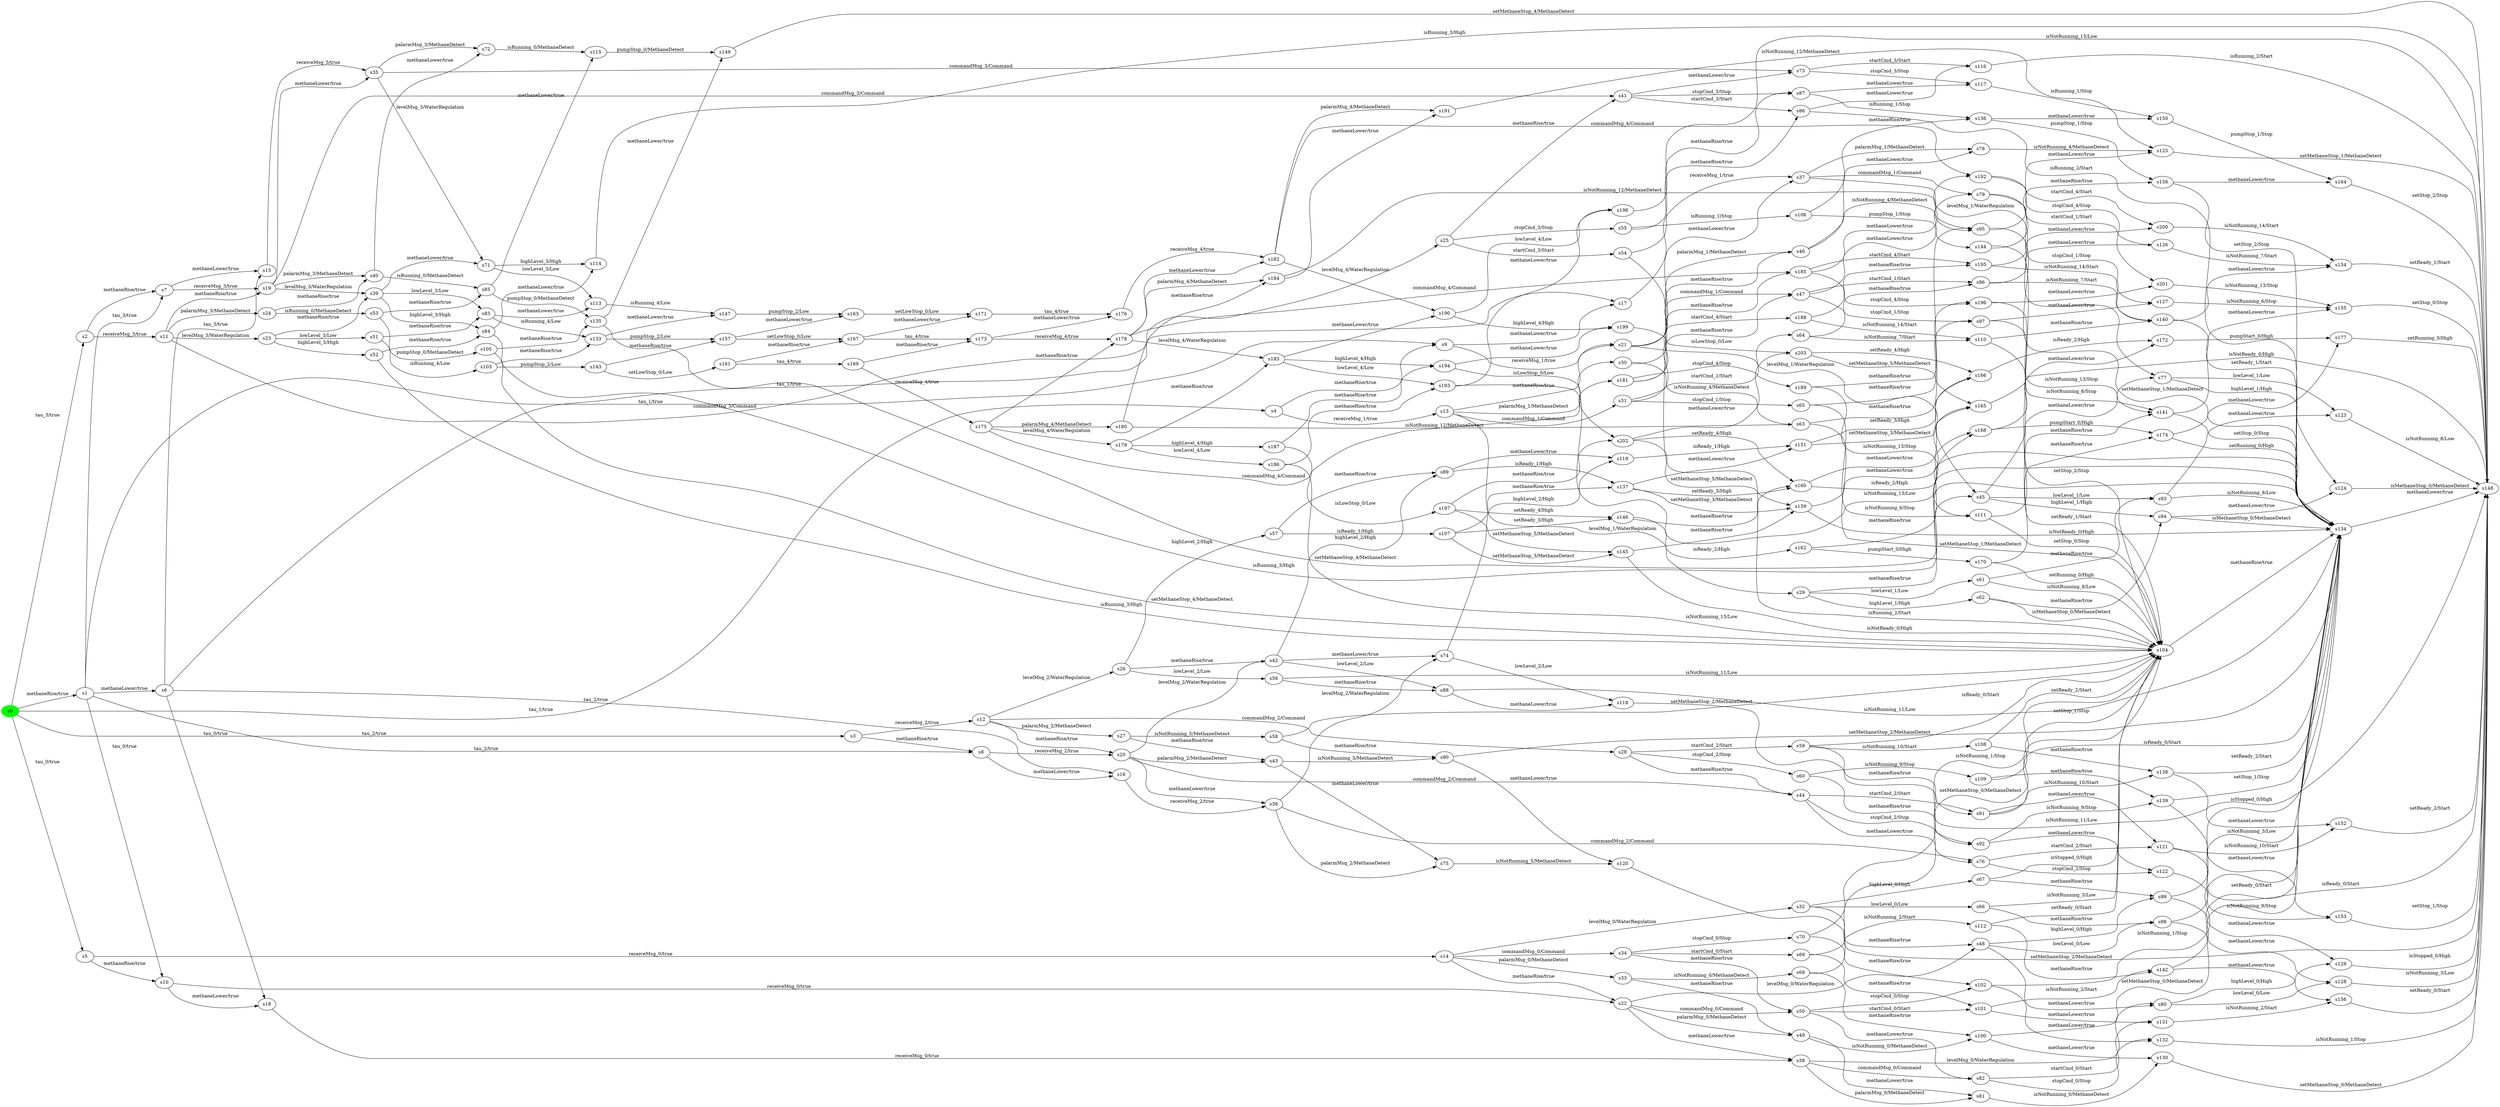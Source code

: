 digraph G {
rankdir=LR;
state0[ label = "s0", style=filled, color=green ];
state1 [ label = "s31" ];
state1 -> state2 [ label=" startCmd_1/Start " ];
state1 -> state3 [ label=" methaneRise/true " ];
state1 -> state4 [ label=" stopCmd_1/Stop " ];
state5 [ label = "s30" ];
state5 -> state6 [ label=" isNotRunning_4/MethaneDetect " ];
state5 -> state7 [ label=" methaneRise/true " ];
state8 [ label = "s33" ];
state8 -> state9 [ label=" methaneRise/true " ];
state8 -> state10 [ label=" isNotRunning_0/MethaneDetect " ];
state11 [ label = "s32" ];
state11 -> state12 [ label=" highLevel_0/High " ];
state11 -> state13 [ label=" lowLevel_0/Low " ];
state11 -> state14 [ label=" methaneRise/true " ];
state15 [ label = "s35" ];
state15 -> state16 [ label=" palarmMsg_3/MethaneDetect " ];
state15 -> state17 [ label=" levelMsg_3/WaterRegulation " ];
state15 -> state18 [ label=" commandMsg_3/Command " ];
state19 [ label = "s34" ];
state19 -> state20 [ label=" startCmd_0/Start " ];
state19 -> state21 [ label=" stopCmd_0/Stop " ];
state19 -> state22 [ label=" methaneRise/true " ];
state23 [ label = "s37" ];
state23 -> state24 [ label=" palarmMsg_1/MethaneDetect " ];
state23 -> state25 [ label=" levelMsg_1/WaterRegulation " ];
state23 -> state26 [ label=" commandMsg_1/Command " ];
state27 [ label = "s36" ];
state27 -> state28 [ label=" levelMsg_2/WaterRegulation " ];
state27 -> state29 [ label=" commandMsg_2/Command " ];
state27 -> state30 [ label=" palarmMsg_2/MethaneDetect " ];
state31 [ label = "s39" ];
state31 -> state32 [ label=" highLevel_3/High " ];
state31 -> state33 [ label=" lowLevel_3/Low " ];
state31 -> state17 [ label=" methaneLower/true " ];
state34 [ label = "s38" ];
state34 -> state35 [ label=" levelMsg_0/WaterRegulation " ];
state34 -> state36 [ label=" commandMsg_0/Command " ];
state34 -> state37 [ label=" palarmMsg_0/MethaneDetect " ];
state0 -> state38 [ label=" tau_0/true " ];
state0 -> state39 [ label=" methaneRise/true " ];
state0 -> state40 [ label=" tau_2/true " ];
state0 -> state41 [ label=" tau_1/true " ];
state0 -> state42 [ label=" tau_3/true " ];
state39 [ label = "s1" ];
state39 -> state43 [ label=" tau_1/true " ];
state39 -> state44 [ label=" tau_2/true " ];
state39 -> state45 [ label=" tau_3/true " ];
state39 -> state46 [ label=" methaneLower/true " ];
state39 -> state47 [ label=" tau_0/true " ];
state42 [ label = "s2" ];
state42 -> state48 [ label=" receiveMsg_3/true " ];
state42 -> state45 [ label=" methaneRise/true " ];
state40 [ label = "s3" ];
state40 -> state44 [ label=" methaneRise/true " ];
state40 -> state49 [ label=" receiveMsg_2/true " ];
state41 [ label = "s4" ];
state41 -> state50 [ label=" receiveMsg_1/true " ];
state41 -> state43 [ label=" methaneRise/true " ];
state38 [ label = "s5" ];
state38 -> state47 [ label=" methaneRise/true " ];
state38 -> state51 [ label=" receiveMsg_0/true " ];
state46 [ label = "s6" ];
state46 -> state52 [ label=" tau_1/true " ];
state46 -> state53 [ label=" tau_0/true " ];
state46 -> state54 [ label=" tau_2/true " ];
state46 -> state55 [ label=" tau_3/true " ];
state45 [ label = "s7" ];
state45 -> state55 [ label=" methaneLower/true " ];
state45 -> state56 [ label=" receiveMsg_3/true " ];
state44 [ label = "s8" ];
state44 -> state57 [ label=" receiveMsg_2/true " ];
state44 -> state54 [ label=" methaneLower/true " ];
state43 [ label = "s9" ];
state43 -> state58 [ label=" receiveMsg_1/true " ];
state43 -> state52 [ label=" methaneLower/true " ];
state59 [ label = "s40" ];
state59 -> state60 [ label=" isRunning_0/MethaneDetect " ];
state59 -> state16 [ label=" methaneLower/true " ];
state61 [ label = "s42" ];
state61 -> state28 [ label=" methaneLower/true " ];
state61 -> state62 [ label=" highLevel_2/High " ];
state61 -> state63 [ label=" lowLevel_2/Low " ];
state64 [ label = "s41" ];
state64 -> state65 [ label=" stopCmd_3/Stop " ];
state64 -> state66 [ label=" startCmd_3/Start " ];
state64 -> state18 [ label=" methaneLower/true " ];
state67 [ label = "s44" ];
state67 -> state68 [ label=" startCmd_2/Start " ];
state67 -> state29 [ label=" methaneLower/true " ];
state67 -> state69 [ label=" stopCmd_2/Stop " ];
state70 [ label = "s43" ];
state70 -> state71 [ label=" isNotRunning_5/MethaneDetect " ];
state70 -> state30 [ label=" methaneLower/true " ];
state7 [ label = "s46" ];
state7 -> state24 [ label=" methaneLower/true " ];
state7 -> state72 [ label=" isNotRunning_4/MethaneDetect " ];
state73 [ label = "s45" ];
state73 -> state74 [ label=" lowLevel_1/Low " ];
state73 -> state25 [ label=" methaneLower/true " ];
state73 -> state75 [ label=" highLevel_1/High " ];
state14 [ label = "s48" ];
state14 -> state35 [ label=" methaneLower/true " ];
state14 -> state76 [ label=" highLevel_0/High " ];
state14 -> state77 [ label=" lowLevel_0/Low " ];
state3 [ label = "s47" ];
state3 -> state78 [ label=" stopCmd_1/Stop " ];
state3 -> state79 [ label=" startCmd_1/Start " ];
state3 -> state26 [ label=" methaneLower/true " ];
state9 [ label = "s49" ];
state9 -> state80 [ label=" isNotRunning_0/MethaneDetect " ];
state9 -> state37 [ label=" methaneLower/true " ];
state81 [ label = "s51" ];
state81 -> state33 [ label=" methaneRise/true " ];
state81 -> state82 [ label=" isRunning_4/Low " ];
state22 [ label = "s50" ];
state22 -> state36 [ label=" methaneLower/true " ];
state22 -> state83 [ label=" startCmd_0/Start " ];
state22 -> state84 [ label=" stopCmd_0/Stop " ];
state85 [ label = "s53" ];
state85 -> state60 [ label=" methaneRise/true " ];
state85 -> state86 [ label=" pumpStop_0/MethaneDetect " ];
state87 [ label = "s52" ];
state87 -> state88 [ label=" isRunning_3/High " ];
state87 -> state32 [ label=" methaneRise/true " ];
state89 [ label = "s55" ];
state89 -> state65 [ label=" methaneRise/true " ];
state89 -> state90 [ label=" isRunning_1/Stop " ];
state91 [ label = "s54" ];
state91 -> state66 [ label=" methaneRise/true " ];
state91 -> state88 [ label=" isRunning_2/Start " ];
state92 [ label = "s57" ];
state92 -> state62 [ label=" methaneRise/true " ];
state92 -> state93 [ label=" isReady_1/High " ];
state94 [ label = "s202" ];
state94 -> state95 [ label=" setMethaneStop_5/MethaneDetect " ];
state94 -> state96 [ label=" setReady_4/High " ];
state94 -> state97 [ label=" methaneLower/true " ];
state98 [ label = "s56" ];
state98 -> state88 [ label=" isNotRunning_11/Low " ];
state98 -> state63 [ label=" methaneRise/true " ];
state99 [ label = "s201" ];
state99 -> state100 [ label=" isNotRunning_13/Stop " ];
state101 [ label = "s59" ];
state101 -> state68 [ label=" methaneRise/true " ];
state101 -> state88 [ label=" isReady_0/Start " ];
state101 -> state102 [ label=" isNotRunning_10/Start " ];
state97 [ label = "s203" ];
state97 -> state103 [ label=" setMethaneStop_5/MethaneDetect " ];
state97 -> state104 [ label=" setReady_4/High " ];
state105 [ label = "s58" ];
state105 -> state71 [ label=" methaneRise/true " ];
state105 -> state88 [ label=" setMethaneStop_2/MethaneDetect " ];
state106 [ label = "s200" ];
state106 -> state107 [ label=" isNotRunning_14/Start " ];
state108 [ label = "s60" ];
state108 -> state109 [ label=" isNotRunning_9/Stop " ];
state108 -> state69 [ label=" methaneRise/true " ];
state110 [ label = "s62" ];
state110 -> state88 [ label=" isMethaneStop_0/MethaneDetect " ];
state110 -> state75 [ label=" methaneRise/true " ];
state111 [ label = "s61" ];
state111 -> state88 [ label=" isNotRunning_8/Low " ];
state111 -> state74 [ label=" methaneRise/true " ];
state2 [ label = "s64" ];
state2 -> state112 [ label=" isNotRunning_7/Start " ];
state2 -> state79 [ label=" methaneRise/true " ];
state6 [ label = "s63" ];
state6 -> state88 [ label=" setMethaneStop_1/MethaneDetect " ];
state6 -> state72 [ label=" methaneRise/true " ];
state13 [ label = "s66" ];
state13 -> state88 [ label=" isNotRunning_3/Low " ];
state13 -> state77 [ label=" methaneRise/true " ];
state4 [ label = "s65" ];
state4 -> state78 [ label=" methaneRise/true " ];
state4 -> state113 [ label=" isNotRunning_6/Stop " ];
state10 [ label = "s68" ];
state10 -> state88 [ label=" setMethaneStop_0/MethaneDetect " ];
state10 -> state80 [ label=" methaneRise/true " ];
state12 [ label = "s67" ];
state12 -> state76 [ label=" methaneRise/true " ];
state12 -> state88 [ label=" isStopped_0/High " ];
state20 [ label = "s69" ];
state20 -> state114 [ label=" isNotRunning_2/Start " ];
state20 -> state83 [ label=" methaneRise/true " ];
state112 [ label = "s110" ];
state112 -> state115 [ label=" methaneRise/true " ];
state112 -> state88 [ label=" setReady_1/Start " ];
state114 [ label = "s112" ];
state114 -> state116 [ label=" methaneRise/true " ];
state114 -> state88 [ label=" setReady_0/Start " ];
state113 [ label = "s111" ];
state113 -> state88 [ label=" setStop_0/Stop " ];
state113 -> state117 [ label=" methaneRise/true " ];
state17 [ label = "s71" ];
state17 -> state118 [ label=" highLevel_3/High " ];
state17 -> state119 [ label=" lowLevel_3/Low " ];
state21 [ label = "s70" ];
state21 -> state88 [ label=" isNotRunning_1/Stop " ];
state21 -> state84 [ label=" methaneRise/true " ];
state18 [ label = "s73" ];
state18 -> state120 [ label=" stopCmd_3/Stop " ];
state18 -> state121 [ label=" startCmd_3/Start " ];
state16 [ label = "s72" ];
state16 -> state122 [ label=" isRunning_0/MethaneDetect " ];
state30 [ label = "s75" ];
state30 -> state123 [ label=" isNotRunning_5/MethaneDetect " ];
state93 [ label = "s107" ];
state93 -> state124 [ label=" methaneRise/true " ];
state93 -> state125 [ label=" setReady_3/High " ];
state93 -> state126 [ label=" setMethaneStop_3/MethaneDetect " ];
state28 [ label = "s74" ];
state28 -> state127 [ label=" lowLevel_2/Low " ];
state28 -> state128 [ label=" highLevel_2/High " ];
state90 [ label = "s106" ];
state90 -> state129 [ label=" methaneRise/true " ];
state90 -> state130 [ label=" pumpStop_1/Stop " ];
state109 [ label = "s109" ];
state109 -> state88 [ label=" setStop_1/Stop " ];
state109 -> state131 [ label=" methaneRise/true " ];
state25 [ label = "s77" ];
state25 -> state132 [ label=" highLevel_1/High " ];
state25 -> state133 [ label=" lowLevel_1/Low " ];
state29 [ label = "s76" ];
state29 -> state134 [ label=" stopCmd_2/Stop " ];
state29 -> state135 [ label=" startCmd_2/Start " ];
state102 [ label = "s108" ];
state102 -> state136 [ label=" methaneRise/true " ];
state102 -> state88 [ label=" setReady_2/Start " ];
state82 [ label = "s103" ];
state82 -> state137 [ label=" pumpStop_2/Low " ];
state82 -> state138 [ label=" methaneRise/true " ];
state26 [ label = "s79" ];
state26 -> state139 [ label=" startCmd_1/Start " ];
state26 -> state140 [ label=" stopCmd_1/Stop " ];
state24 [ label = "s78" ];
state24 -> state141 [ label=" isNotRunning_4/MethaneDetect " ];
state84 [ label = "s102" ];
state84 -> state142 [ label=" methaneLower/true " ];
state84 -> state143 [ label=" isNotRunning_1/Stop " ];
state86 [ label = "s105" ];
state86 -> state144 [ label=" methaneRise/true " ];
state86 -> state88 [ label=" setMethaneStop_4/MethaneDetect " ];
state88 [ label = "s104" ];
state88 -> state143 [ label=" methaneRise/true " ];
state35 [ label = "s80" ];
state35 -> state145 [ label=" lowLevel_0/Low " ];
state35 -> state146 [ label=" highLevel_0/High " ];
state83 [ label = "s101" ];
state83 -> state147 [ label=" methaneLower/true " ];
state83 -> state116 [ label=" isNotRunning_2/Start " ];
state80 [ label = "s100" ];
state80 -> state148 [ label=" methaneLower/true " ];
state80 -> state143 [ label=" setMethaneStop_0/MethaneDetect " ];
state36 [ label = "s82" ];
state36 -> state142 [ label=" stopCmd_0/Stop " ];
state36 -> state147 [ label=" startCmd_0/Start " ];
state37 [ label = "s81" ];
state37 -> state148 [ label=" isNotRunning_0/MethaneDetect " ];
state32 [ label = "s84" ];
state32 -> state118 [ label=" methaneLower/true " ];
state32 -> state143 [ label=" isRunning_3/High " ];
state33 [ label = "s83" ];
state33 -> state138 [ label=" isRunning_4/Low " ];
state33 -> state119 [ label=" methaneLower/true " ];
state66 [ label = "s86" ];
state66 -> state121 [ label=" methaneLower/true " ];
state66 -> state143 [ label=" isRunning_2/Start " ];
state60 [ label = "s85" ];
state60 -> state122 [ label=" methaneLower/true " ];
state60 -> state144 [ label=" pumpStop_0/MethaneDetect " ];
state63 [ label = "s88" ];
state63 -> state143 [ label=" isNotRunning_11/Low " ];
state63 -> state127 [ label=" methaneLower/true " ];
state65 [ label = "s87" ];
state65 -> state129 [ label=" isRunning_1/Stop " ];
state65 -> state120 [ label=" methaneLower/true " ];
state62 [ label = "s89" ];
state62 -> state124 [ label=" isReady_1/High " ];
state62 -> state128 [ label=" methaneLower/true " ];
state142 [ label = "s132" ];
state142 -> state149 [ label=" isNotRunning_1/Stop " ];
state147 [ label = "s131" ];
state147 -> state150 [ label=" isNotRunning_2/Start " ];
state143 [ label = "s134" ];
state143 -> state149 [ label=" methaneLower/true " ];
state68 [ label = "s91" ];
state68 -> state143 [ label=" isReady_0/Start " ];
state68 -> state136 [ label=" isNotRunning_10/Start " ];
state68 -> state135 [ label=" methaneLower/true " ];
state138 [ label = "s133" ];
state138 -> state151 [ label=" methaneLower/true " ];
state138 -> state152 [ label=" pumpStop_2/Low " ];
state71 [ label = "s90" ];
state71 -> state123 [ label=" methaneLower/true " ];
state71 -> state143 [ label=" setMethaneStop_2/MethaneDetect " ];
state74 [ label = "s93" ];
state74 -> state143 [ label=" isNotRunning_8/Low " ];
state74 -> state133 [ label=" methaneLower/true " ];
state69 [ label = "s92" ];
state69 -> state134 [ label=" methaneLower/true " ];
state69 -> state131 [ label=" isNotRunning_9/Stop " ];
state148 [ label = "s130" ];
state148 -> state149 [ label=" setMethaneStop_0/MethaneDetect " ];
state72 [ label = "s95" ];
state72 -> state143 [ label=" setMethaneStop_1/MethaneDetect " ];
state72 -> state141 [ label=" methaneLower/true " ];
state75 [ label = "s94" ];
state75 -> state132 [ label=" methaneLower/true " ];
state75 -> state143 [ label=" isMethaneStop_0/MethaneDetect " ];
state78 [ label = "s97" ];
state78 -> state117 [ label=" isNotRunning_6/Stop " ];
state78 -> state140 [ label=" methaneLower/true " ];
state146 [ label = "s129" ];
state146 -> state149 [ label=" isStopped_0/High " ];
state145 [ label = "s128" ];
state145 -> state149 [ label=" isNotRunning_3/Low " ];
state79 [ label = "s96" ];
state79 -> state139 [ label=" methaneLower/true " ];
state79 -> state115 [ label=" isNotRunning_7/Start " ];
state76 [ label = "s99" ];
state76 -> state143 [ label=" isStopped_0/High " ];
state76 -> state146 [ label=" methaneLower/true " ];
state77 [ label = "s98" ];
state77 -> state145 [ label=" methaneLower/true " ];
state77 -> state143 [ label=" isNotRunning_3/Low " ];
state141 [ label = "s125" ];
state141 -> state149 [ label=" setMethaneStop_1/MethaneDetect " ];
state132 [ label = "s124" ];
state132 -> state149 [ label=" isMethaneStop_0/MethaneDetect " ];
state140 [ label = "s127" ];
state140 -> state100 [ label=" isNotRunning_6/Stop " ];
state139 [ label = "s126" ];
state139 -> state107 [ label=" isNotRunning_7/Start " ];
state135 [ label = "s121" ];
state135 -> state153 [ label=" isNotRunning_10/Start " ];
state135 -> state149 [ label=" isReady_0/Start " ];
state123 [ label = "s120" ];
state123 -> state149 [ label=" setMethaneStop_2/MethaneDetect " ];
state133 [ label = "s123" ];
state133 -> state149 [ label=" isNotRunning_8/Low " ];
state134 [ label = "s122" ];
state134 -> state154 [ label=" isNotRunning_9/Stop " ];
state127 [ label = "s118" ];
state127 -> state149 [ label=" isNotRunning_11/Low " ];
state120 [ label = "s117" ];
state120 -> state155 [ label=" isRunning_1/Stop " ];
state128 [ label = "s119" ];
state128 -> state156 [ label=" isReady_1/High " ];
state118 [ label = "s114" ];
state118 -> state149 [ label=" isRunning_3/High " ];
state119 [ label = "s113" ];
state119 -> state151 [ label=" isRunning_4/Low " ];
state121 [ label = "s116" ];
state121 -> state149 [ label=" isRunning_2/Start " ];
state122 [ label = "s115" ];
state122 -> state157 [ label=" pumpStop_0/MethaneDetect " ];
state107 [ label = "s154" ];
state107 -> state149 [ label=" setReady_1/Start " ];
state154 [ label = "s153" ];
state154 -> state149 [ label=" setStop_1/Stop " ];
state150 [ label = "s156" ];
state150 -> state149 [ label=" setReady_0/Start " ];
state100 [ label = "s155" ];
state100 -> state149 [ label=" setStop_0/Stop " ];
state155 [ label = "s150" ];
state155 -> state158 [ label=" pumpStop_1/Stop " ];
state153 [ label = "s152" ];
state153 -> state149 [ label=" setReady_2/Start " ];
state156 [ label = "s151" ];
state156 -> state103 [ label=" setMethaneStop_3/MethaneDetect " ];
state156 -> state104 [ label=" setReady_3/High " ];
state151 [ label = "s147" ];
state151 -> state159 [ label=" pumpStop_2/Low " ];
state125 [ label = "s146" ];
state125 -> state96 [ label=" methaneRise/true " ];
state125 -> state160 [ label=" isReady_2/High " ];
state157 [ label = "s149" ];
state157 -> state149 [ label=" setMethaneStop_4/MethaneDetect " ];
state149 [ label = "s148" ];
state137 [ label = "s143" ];
state137 -> state161 [ label=" setLowStop_0/Low " ];
state137 -> state152 [ label=" methaneRise/true " ];
state116 [ label = "s142" ];
state116 -> state143 [ label=" setReady_0/Start " ];
state116 -> state150 [ label=" methaneLower/true " ];
state126 [ label = "s145" ];
state126 -> state88 [ label=" isNotReady_0/High " ];
state126 -> state95 [ label=" methaneRise/true " ];
state130 [ label = "s144" ];
state130 -> state162 [ label=" methaneRise/true " ];
state130 -> state88 [ label=" setStop_2/Stop " ];
state117 [ label = "s141" ];
state117 -> state143 [ label=" setStop_0/Stop " ];
state117 -> state100 [ label=" methaneLower/true " ];
state115 [ label = "s140" ];
state115 -> state143 [ label=" setReady_1/Start " ];
state115 -> state107 [ label=" methaneLower/true " ];
state131 [ label = "s139" ];
state131 -> state143 [ label=" setStop_1/Stop " ];
state131 -> state154 [ label=" methaneLower/true " ];
state129 [ label = "s136" ];
state129 -> state162 [ label=" pumpStop_1/Stop " ];
state129 -> state155 [ label=" methaneLower/true " ];
state144 [ label = "s135" ];
state144 -> state157 [ label=" methaneLower/true " ];
state144 -> state143 [ label=" setMethaneStop_4/MethaneDetect " ];
state136 [ label = "s138" ];
state136 -> state143 [ label=" setReady_2/Start " ];
state136 -> state153 [ label=" methaneLower/true " ];
state124 [ label = "s137" ];
state124 -> state156 [ label=" methaneLower/true " ];
state124 -> state95 [ label=" setMethaneStop_3/MethaneDetect " ];
state124 -> state96 [ label=" setReady_3/High " ];
state163 [ label = "s170" ];
state163 -> state88 [ label=" setRunning_0/High " ];
state163 -> state164 [ label=" methaneRise/true " ];
state165 [ label = "s176" ];
state165 -> state166 [ label=" receiveMsg_4/true " ];
state167 [ label = "s175" ];
state167 -> state168 [ label=" palarmMsg_4/MethaneDetect " ];
state167 -> state169 [ label=" methaneRise/true " ];
state167 -> state170 [ label=" commandMsg_4/Command " ];
state167 -> state171 [ label=" levelMsg_4/WaterRegulation " ];
state169 [ label = "s178" ];
state169 -> state172 [ label=" palarmMsg_4/MethaneDetect " ];
state169 -> state173 [ label=" levelMsg_4/WaterRegulation " ];
state169 -> state174 [ label=" commandMsg_4/Command " ];
state169 -> state166 [ label=" methaneLower/true " ];
state175 [ label = "s177" ];
state175 -> state149 [ label=" setRunning_0/High " ];
state176 [ label = "s172" ];
state176 -> state175 [ label=" pumpStart_0/High " ];
state177 [ label = "s171" ];
state177 -> state165 [ label=" tau_4/true " ];
state164 [ label = "s174" ];
state164 -> state143 [ label=" setRunning_0/High " ];
state164 -> state175 [ label=" methaneLower/true " ];
state178 [ label = "s173" ];
state178 -> state169 [ label=" receiveMsg_4/true " ];
state178 -> state165 [ label=" methaneLower/true " ];
state179 [ label = "s169" ];
state179 -> state167 [ label=" receiveMsg_4/true " ];
state179 -> state178 [ label=" methaneRise/true " ];
state180 [ label = "s168" ];
state180 -> state164 [ label=" pumpStart_0/High " ];
state180 -> state176 [ label=" methaneLower/true " ];
state103 [ label = "s165" ];
state103 -> state149 [ label=" isNotReady_0/High " ];
state158 [ label = "s164" ];
state158 -> state149 [ label=" setStop_2/Stop " ];
state181 [ label = "s167" ];
state181 -> state177 [ label=" methaneLower/true " ];
state181 -> state178 [ label=" tau_4/true " ];
state104 [ label = "s166" ];
state104 -> state176 [ label=" isReady_2/High " ];
state161 [ label = "s161" ];
state161 -> state179 [ label=" tau_4/true " ];
state161 -> state181 [ label=" methaneRise/true " ];
state96 [ label = "s160" ];
state96 -> state180 [ label=" isReady_2/High " ];
state96 -> state104 [ label=" methaneLower/true " ];
state159 [ label = "s163" ];
state159 -> state177 [ label=" setLowStop_0/Low " ];
state160 [ label = "s162" ];
state160 -> state180 [ label=" methaneRise/true " ];
state160 -> state163 [ label=" pumpStart_0/High " ];
state162 [ label = "s158" ];
state162 -> state143 [ label=" setStop_2/Stop " ];
state162 -> state158 [ label=" methaneLower/true " ];
state152 [ label = "s157" ];
state152 -> state181 [ label=" setLowStop_0/Low " ];
state152 -> state159 [ label=" methaneLower/true " ];
state95 [ label = "s159" ];
state95 -> state103 [ label=" methaneLower/true " ];
state95 -> state143 [ label=" isNotReady_0/High " ];
state182 [ label = "s190" ];
state182 -> state183 [ label=" highLevel_4/High " ];
state182 -> state184 [ label=" lowLevel_4/Low " ];
state185 [ label = "s192" ];
state185 -> state106 [ label=" startCmd_4/Start " ];
state185 -> state99 [ label=" stopCmd_4/Stop " ];
state186 [ label = "s191" ];
state186 -> state141 [ label=" isNotRunning_12/MethaneDetect " ];
state184 [ label = "s198" ];
state184 -> state149 [ label=" isNotRunning_15/Low " ];
state187 [ label = "s197" ];
state187 -> state125 [ label=" setReady_4/High " ];
state187 -> state94 [ label=" methaneRise/true " ];
state187 -> state126 [ label=" setMethaneStop_5/MethaneDetect " ];
state183 [ label = "s199" ];
state183 -> state97 [ label=" isLowStop_0/Low " ];
state188 [ label = "s194" ];
state188 -> state94 [ label=" isLowStop_0/Low " ];
state188 -> state183 [ label=" methaneLower/true " ];
state189 [ label = "s193" ];
state189 -> state143 [ label=" isNotRunning_15/Low " ];
state189 -> state184 [ label=" methaneLower/true " ];
state190 [ label = "s196" ];
state190 -> state117 [ label=" isNotRunning_13/Stop " ];
state190 -> state99 [ label=" methaneLower/true " ];
state191 [ label = "s195" ];
state191 -> state106 [ label=" methaneLower/true " ];
state191 -> state115 [ label=" isNotRunning_14/Start " ];
state170 [ label = "s181" ];
state170 -> state192 [ label=" stopCmd_4/Stop " ];
state170 -> state193 [ label=" startCmd_4/Start " ];
state170 -> state174 [ label=" methaneRise/true " ];
state168 [ label = "s180" ];
state168 -> state6 [ label=" isNotRunning_12/MethaneDetect " ];
state168 -> state172 [ label=" methaneRise/true " ];
state194 [ label = "s187" ];
state194 -> state187 [ label=" isLowStop_0/Low " ];
state194 -> state188 [ label=" methaneRise/true " ];
state195 [ label = "s186" ];
state195 -> state189 [ label=" methaneRise/true " ];
state195 -> state88 [ label=" isNotRunning_15/Low " ];
state192 [ label = "s189" ];
state192 -> state113 [ label=" isNotRunning_13/Stop " ];
state192 -> state190 [ label=" methaneRise/true " ];
state193 [ label = "s188" ];
state193 -> state191 [ label=" methaneRise/true " ];
state193 -> state112 [ label=" isNotRunning_14/Start " ];
state173 [ label = "s183" ];
state173 -> state188 [ label=" highLevel_4/High " ];
state173 -> state189 [ label=" lowLevel_4/Low " ];
state173 -> state182 [ label=" methaneLower/true " ];
state166 [ label = "s182" ];
state166 -> state186 [ label=" palarmMsg_4/MethaneDetect " ];
state166 -> state182 [ label=" levelMsg_4/WaterRegulation " ];
state166 -> state185 [ label=" commandMsg_4/Command " ];
state174 [ label = "s185" ];
state174 -> state190 [ label=" stopCmd_4/Stop " ];
state174 -> state191 [ label=" startCmd_4/Start " ];
state174 -> state185 [ label=" methaneLower/true " ];
state172 [ label = "s184" ];
state172 -> state72 [ label=" isNotRunning_12/MethaneDetect " ];
state172 -> state186 [ label=" methaneLower/true " ];
state171 [ label = "s179" ];
state171 -> state194 [ label=" highLevel_4/High " ];
state171 -> state195 [ label=" lowLevel_4/Low " ];
state171 -> state173 [ label=" methaneRise/true " ];
state48 [ label = "s11" ];
state48 -> state196 [ label=" palarmMsg_3/MethaneDetect " ];
state48 -> state197 [ label=" levelMsg_3/WaterRegulation " ];
state48 -> state198 [ label=" commandMsg_3/Command " ];
state48 -> state56 [ label=" methaneRise/true " ];
state47 [ label = "s10" ];
state47 -> state199 [ label=" receiveMsg_0/true " ];
state47 -> state53 [ label=" methaneLower/true " ];
state50 [ label = "s13" ];
state50 -> state5 [ label=" palarmMsg_1/MethaneDetect " ];
state50 -> state200 [ label=" levelMsg_1/WaterRegulation " ];
state50 -> state1 [ label=" commandMsg_1/Command " ];
state50 -> state58 [ label=" methaneRise/true " ];
state49 [ label = "s12" ];
state49 -> state57 [ label=" methaneRise/true " ];
state49 -> state201 [ label=" palarmMsg_2/MethaneDetect " ];
state49 -> state202 [ label=" levelMsg_2/WaterRegulation " ];
state49 -> state203 [ label=" commandMsg_2/Command " ];
state55 [ label = "s15" ];
state55 -> state15 [ label=" receiveMsg_3/true " ];
state51 [ label = "s14" ];
state51 -> state199 [ label=" methaneRise/true " ];
state51 -> state8 [ label=" palarmMsg_0/MethaneDetect " ];
state51 -> state11 [ label=" levelMsg_0/WaterRegulation " ];
state51 -> state19 [ label=" commandMsg_0/Command " ];
state52 [ label = "s17" ];
state52 -> state23 [ label=" receiveMsg_1/true " ];
state54 [ label = "s16" ];
state54 -> state27 [ label=" receiveMsg_2/true " ];
state56 [ label = "s19" ];
state56 -> state59 [ label=" palarmMsg_3/MethaneDetect " ];
state56 -> state64 [ label=" commandMsg_3/Command " ];
state56 -> state31 [ label=" levelMsg_3/WaterRegulation " ];
state56 -> state15 [ label=" methaneLower/true " ];
state53 [ label = "s18" ];
state53 -> state34 [ label=" receiveMsg_0/true " ];
state57 [ label = "s20" ];
state57 -> state27 [ label=" methaneLower/true " ];
state57 -> state70 [ label=" palarmMsg_2/MethaneDetect " ];
state57 -> state61 [ label=" levelMsg_2/WaterRegulation " ];
state57 -> state67 [ label=" commandMsg_2/Command " ];
state199 [ label = "s22" ];
state199 -> state34 [ label=" methaneLower/true " ];
state199 -> state9 [ label=" palarmMsg_0/MethaneDetect " ];
state199 -> state22 [ label=" commandMsg_0/Command " ];
state199 -> state14 [ label=" levelMsg_0/WaterRegulation " ];
state58 [ label = "s21" ];
state58 -> state23 [ label=" methaneLower/true " ];
state58 -> state7 [ label=" palarmMsg_1/MethaneDetect " ];
state58 -> state73 [ label=" levelMsg_1/WaterRegulation " ];
state58 -> state3 [ label=" commandMsg_1/Command " ];
state196 [ label = "s24" ];
state196 -> state85 [ label=" isRunning_0/MethaneDetect " ];
state196 -> state59 [ label=" methaneRise/true " ];
state197 [ label = "s23" ];
state197 -> state81 [ label=" lowLevel_3/Low " ];
state197 -> state31 [ label=" methaneRise/true " ];
state197 -> state87 [ label=" highLevel_3/High " ];
state202 [ label = "s26" ];
state202 -> state92 [ label=" highLevel_2/High " ];
state202 -> state98 [ label=" lowLevel_2/Low " ];
state202 -> state61 [ label=" methaneRise/true " ];
state198 [ label = "s25" ];
state198 -> state89 [ label=" stopCmd_3/Stop " ];
state198 -> state64 [ label=" methaneRise/true " ];
state198 -> state91 [ label=" startCmd_3/Start " ];
state203 [ label = "s28" ];
state203 -> state101 [ label=" startCmd_2/Start " ];
state203 -> state108 [ label=" stopCmd_2/Stop " ];
state203 -> state67 [ label=" methaneRise/true " ];
state201 [ label = "s27" ];
state201 -> state70 [ label=" methaneRise/true " ];
state201 -> state105 [ label=" isNotRunning_5/MethaneDetect " ];
state200 [ label = "s29" ];
state200 -> state111 [ label=" lowLevel_1/Low " ];
state200 -> state73 [ label=" methaneRise/true " ];
state200 -> state110 [ label=" highLevel_1/High " ];
}
